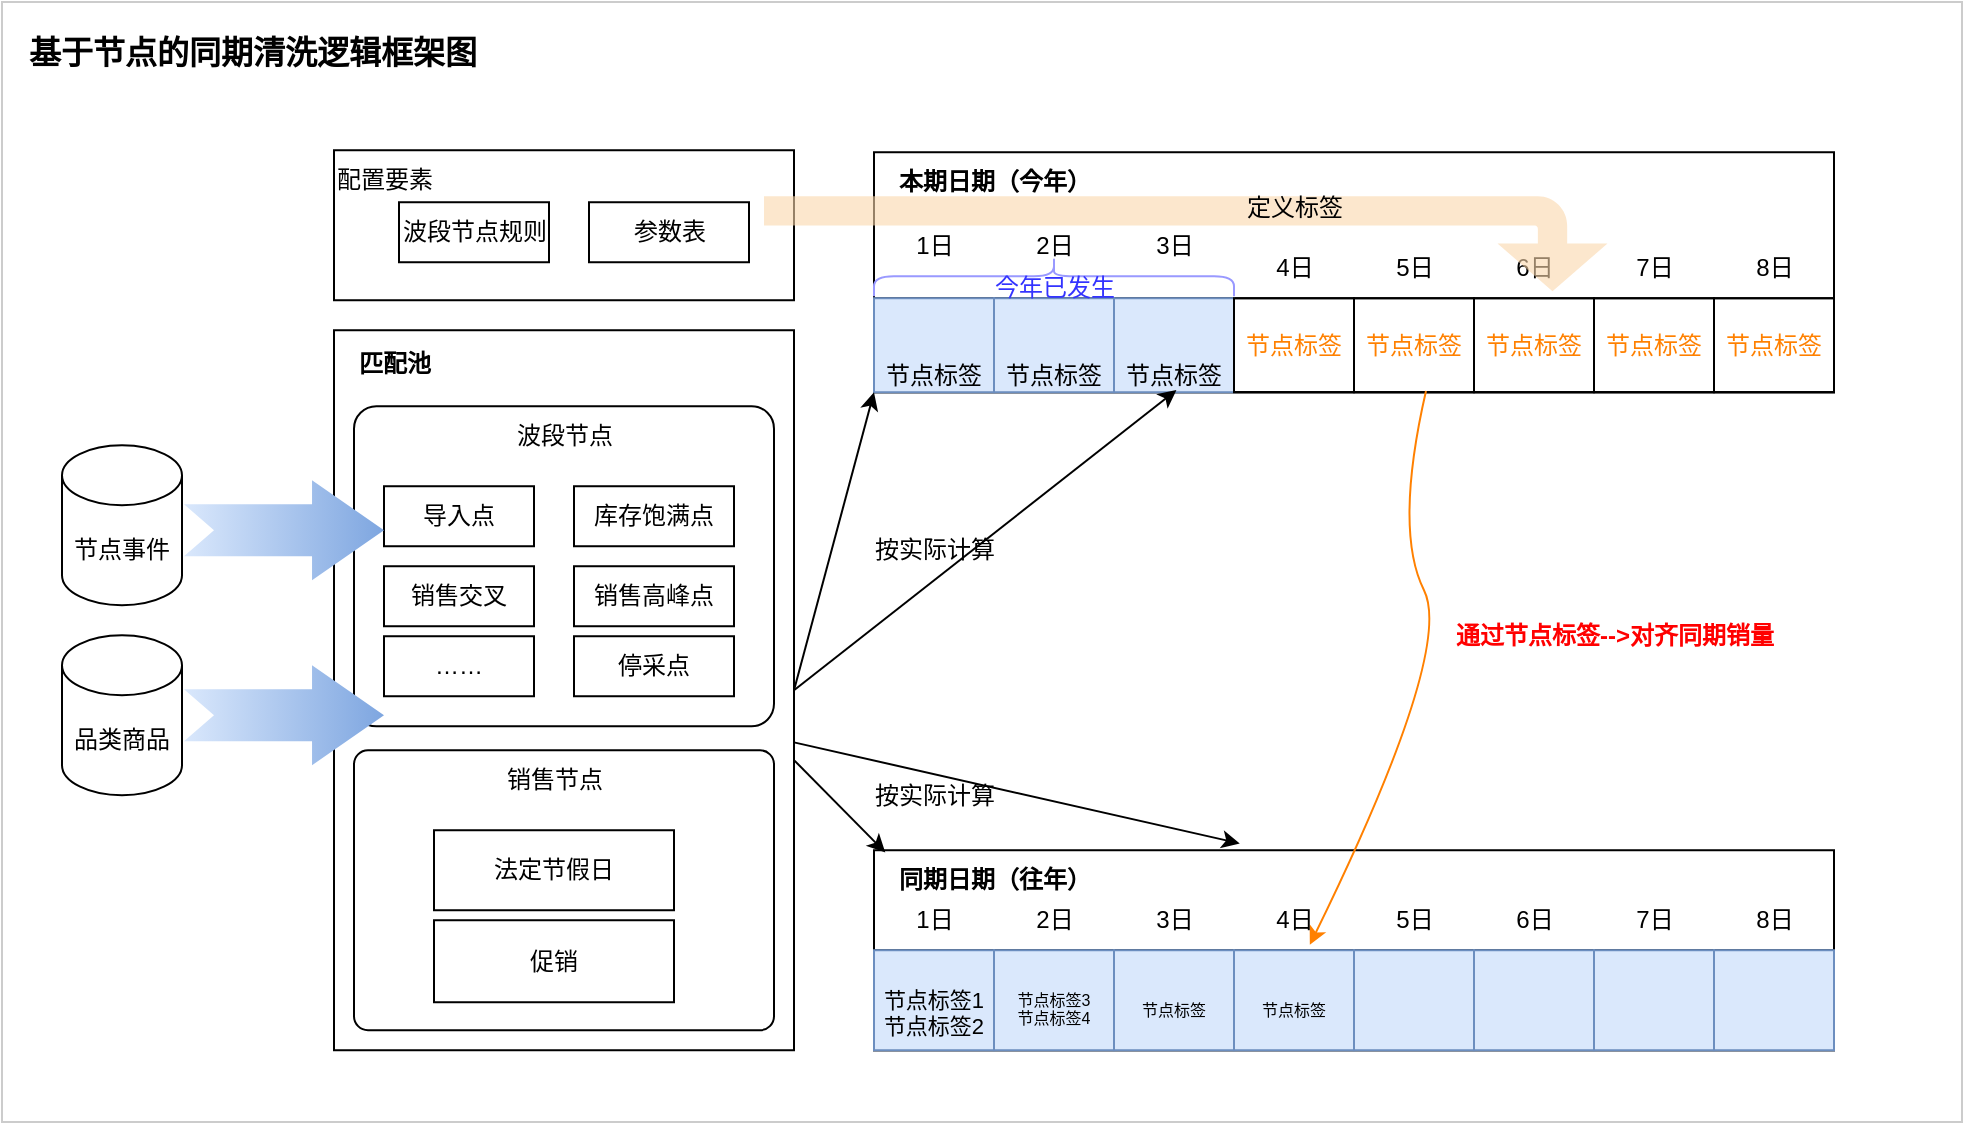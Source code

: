 <mxfile version="21.7.4" type="github">
  <diagram name="第 1 页" id="3W-qNyAslOVX8rs-bLyV">
    <mxGraphModel dx="3268" dy="1428" grid="1" gridSize="10" guides="1" tooltips="1" connect="1" arrows="1" fold="1" page="1" pageScale="1" pageWidth="850" pageHeight="1100" math="0" shadow="0">
      <root>
        <mxCell id="0" />
        <mxCell id="1" parent="0" />
        <mxCell id="cDIWluWBUJS4sIbsqJ_c-129" value="" style="rounded=0;whiteSpace=wrap;html=1;strokeColor=#CCCCCC;" vertex="1" parent="1">
          <mxGeometry x="-850" y="10" width="980" height="560" as="geometry" />
        </mxCell>
        <mxCell id="cDIWluWBUJS4sIbsqJ_c-130" value="" style="rounded=0;whiteSpace=wrap;html=1;" vertex="1" parent="1">
          <mxGeometry x="-684" y="174.12" width="230" height="360" as="geometry" />
        </mxCell>
        <mxCell id="cDIWluWBUJS4sIbsqJ_c-131" value="" style="rounded=1;whiteSpace=wrap;html=1;fillColor=none;arcSize=5;" vertex="1" parent="1">
          <mxGeometry x="-674" y="384.12" width="210" height="140" as="geometry" />
        </mxCell>
        <mxCell id="cDIWluWBUJS4sIbsqJ_c-132" value="销售节点" style="text;html=1;align=center;verticalAlign=middle;resizable=0;points=[];autosize=1;strokeColor=none;fillColor=none;" vertex="1" parent="1">
          <mxGeometry x="-609" y="384.12" width="70" height="30" as="geometry" />
        </mxCell>
        <mxCell id="cDIWluWBUJS4sIbsqJ_c-133" value="法定节假日" style="rounded=0;whiteSpace=wrap;html=1;fillColor=none;" vertex="1" parent="1">
          <mxGeometry x="-634" y="424.12" width="120" height="40" as="geometry" />
        </mxCell>
        <mxCell id="cDIWluWBUJS4sIbsqJ_c-134" value="促销" style="rounded=0;whiteSpace=wrap;html=1;fillColor=none;" vertex="1" parent="1">
          <mxGeometry x="-634" y="469.12" width="120" height="41" as="geometry" />
        </mxCell>
        <mxCell id="cDIWluWBUJS4sIbsqJ_c-135" value="" style="rounded=1;whiteSpace=wrap;html=1;arcSize=7;" vertex="1" parent="1">
          <mxGeometry x="-674" y="212.12" width="210" height="160" as="geometry" />
        </mxCell>
        <mxCell id="cDIWluWBUJS4sIbsqJ_c-136" value="导入点" style="rounded=0;whiteSpace=wrap;html=1;" vertex="1" parent="1">
          <mxGeometry x="-659" y="252.12" width="75" height="30" as="geometry" />
        </mxCell>
        <mxCell id="cDIWluWBUJS4sIbsqJ_c-137" value="销售交叉" style="rounded=0;whiteSpace=wrap;html=1;" vertex="1" parent="1">
          <mxGeometry x="-659" y="292.12" width="75" height="30" as="geometry" />
        </mxCell>
        <mxCell id="cDIWluWBUJS4sIbsqJ_c-138" value="库存饱满点" style="rounded=0;whiteSpace=wrap;html=1;" vertex="1" parent="1">
          <mxGeometry x="-564" y="252.12" width="80" height="30" as="geometry" />
        </mxCell>
        <mxCell id="cDIWluWBUJS4sIbsqJ_c-139" value="销售高峰点" style="rounded=0;whiteSpace=wrap;html=1;" vertex="1" parent="1">
          <mxGeometry x="-564" y="292.12" width="80" height="30" as="geometry" />
        </mxCell>
        <mxCell id="cDIWluWBUJS4sIbsqJ_c-140" value="停采点" style="rounded=0;whiteSpace=wrap;html=1;" vertex="1" parent="1">
          <mxGeometry x="-564" y="327.12" width="80" height="30" as="geometry" />
        </mxCell>
        <mxCell id="cDIWluWBUJS4sIbsqJ_c-141" value="波段节点" style="text;html=1;align=center;verticalAlign=middle;resizable=0;points=[];autosize=1;strokeColor=none;fillColor=none;" vertex="1" parent="1">
          <mxGeometry x="-604" y="212.12" width="70" height="30" as="geometry" />
        </mxCell>
        <mxCell id="cDIWluWBUJS4sIbsqJ_c-142" value="……" style="rounded=0;whiteSpace=wrap;html=1;" vertex="1" parent="1">
          <mxGeometry x="-659" y="327.12" width="75" height="30" as="geometry" />
        </mxCell>
        <mxCell id="cDIWluWBUJS4sIbsqJ_c-143" value="匹配池" style="text;html=1;align=center;verticalAlign=middle;resizable=0;points=[];autosize=1;strokeColor=none;fillColor=none;fontStyle=1" vertex="1" parent="1">
          <mxGeometry x="-684" y="176.12" width="60" height="30" as="geometry" />
        </mxCell>
        <mxCell id="cDIWluWBUJS4sIbsqJ_c-144" value="" style="rounded=0;whiteSpace=wrap;html=1;" vertex="1" parent="1">
          <mxGeometry x="-414" y="434.12" width="480" height="100" as="geometry" />
        </mxCell>
        <mxCell id="cDIWluWBUJS4sIbsqJ_c-145" value="同期日期（往年）" style="text;html=1;align=center;verticalAlign=middle;resizable=0;points=[];autosize=1;strokeColor=none;fillColor=none;fontStyle=1" vertex="1" parent="1">
          <mxGeometry x="-414" y="434.12" width="120" height="30" as="geometry" />
        </mxCell>
        <mxCell id="cDIWluWBUJS4sIbsqJ_c-146" value="" style="childLayout=tableLayout;recursiveResize=0;shadow=0;fillColor=none;" vertex="1" parent="1">
          <mxGeometry x="-414" y="484.12" width="480" height="50" as="geometry" />
        </mxCell>
        <mxCell id="cDIWluWBUJS4sIbsqJ_c-147" value="" style="shape=tableRow;horizontal=0;startSize=0;swimlaneHead=0;swimlaneBody=0;top=0;left=0;bottom=0;right=0;dropTarget=0;collapsible=0;recursiveResize=0;expand=0;fontStyle=0;fillColor=none;strokeColor=inherit;" vertex="1" parent="cDIWluWBUJS4sIbsqJ_c-146">
          <mxGeometry width="480" height="50" as="geometry" />
        </mxCell>
        <mxCell id="cDIWluWBUJS4sIbsqJ_c-148" value="&lt;font style=&quot;font-size: 11px;&quot;&gt;&lt;br style=&quot;font-size: 11px;&quot;&gt;节点标签1&lt;br style=&quot;font-size: 11px;&quot;&gt;节点标签2&lt;/font&gt;" style="connectable=0;recursiveResize=0;strokeColor=#6c8ebf;fillColor=#dae8fc;align=center;whiteSpace=wrap;html=1;fontSize=8;" vertex="1" parent="cDIWluWBUJS4sIbsqJ_c-147">
          <mxGeometry width="60" height="50" as="geometry">
            <mxRectangle width="60" height="50" as="alternateBounds" />
          </mxGeometry>
        </mxCell>
        <mxCell id="cDIWluWBUJS4sIbsqJ_c-149" value="&lt;br style=&quot;border-color: var(--border-color); font-size: 8px;&quot;&gt;节点标签3&lt;br style=&quot;font-size: 8px;&quot;&gt;节点标签4" style="connectable=0;recursiveResize=0;strokeColor=#6c8ebf;fillColor=#dae8fc;align=center;whiteSpace=wrap;html=1;fontSize=8;" vertex="1" parent="cDIWluWBUJS4sIbsqJ_c-147">
          <mxGeometry x="60" width="60" height="50" as="geometry">
            <mxRectangle width="60" height="50" as="alternateBounds" />
          </mxGeometry>
        </mxCell>
        <mxCell id="cDIWluWBUJS4sIbsqJ_c-150" value="&lt;br style=&quot;border-color: var(--border-color); font-size: 8px;&quot;&gt;节点标签" style="connectable=0;recursiveResize=0;strokeColor=#6c8ebf;fillColor=#dae8fc;align=center;whiteSpace=wrap;html=1;fontSize=8;" vertex="1" parent="cDIWluWBUJS4sIbsqJ_c-147">
          <mxGeometry x="120" width="60" height="50" as="geometry">
            <mxRectangle width="60" height="50" as="alternateBounds" />
          </mxGeometry>
        </mxCell>
        <mxCell id="cDIWluWBUJS4sIbsqJ_c-151" value="&lt;br style=&quot;border-color: var(--border-color); font-size: 8px;&quot;&gt;节点标签" style="connectable=0;recursiveResize=0;strokeColor=#6c8ebf;fillColor=#dae8fc;align=center;whiteSpace=wrap;html=1;fontSize=8;" vertex="1" parent="cDIWluWBUJS4sIbsqJ_c-147">
          <mxGeometry x="180" width="60" height="50" as="geometry">
            <mxRectangle width="60" height="50" as="alternateBounds" />
          </mxGeometry>
        </mxCell>
        <mxCell id="cDIWluWBUJS4sIbsqJ_c-152" style="connectable=0;recursiveResize=0;strokeColor=#6c8ebf;fillColor=#dae8fc;align=center;whiteSpace=wrap;html=1;" vertex="1" parent="cDIWluWBUJS4sIbsqJ_c-147">
          <mxGeometry x="240" width="60" height="50" as="geometry">
            <mxRectangle width="60" height="50" as="alternateBounds" />
          </mxGeometry>
        </mxCell>
        <mxCell id="cDIWluWBUJS4sIbsqJ_c-153" style="connectable=0;recursiveResize=0;strokeColor=#6c8ebf;fillColor=#dae8fc;align=center;whiteSpace=wrap;html=1;" vertex="1" parent="cDIWluWBUJS4sIbsqJ_c-147">
          <mxGeometry x="300" width="60" height="50" as="geometry">
            <mxRectangle width="60" height="50" as="alternateBounds" />
          </mxGeometry>
        </mxCell>
        <mxCell id="cDIWluWBUJS4sIbsqJ_c-154" style="connectable=0;recursiveResize=0;strokeColor=#6c8ebf;fillColor=#dae8fc;align=center;whiteSpace=wrap;html=1;" vertex="1" parent="cDIWluWBUJS4sIbsqJ_c-147">
          <mxGeometry x="360" width="60" height="50" as="geometry">
            <mxRectangle width="60" height="50" as="alternateBounds" />
          </mxGeometry>
        </mxCell>
        <mxCell id="cDIWluWBUJS4sIbsqJ_c-155" style="connectable=0;recursiveResize=0;strokeColor=#6c8ebf;fillColor=#dae8fc;align=center;whiteSpace=wrap;html=1;" vertex="1" parent="cDIWluWBUJS4sIbsqJ_c-147">
          <mxGeometry x="420" width="60" height="50" as="geometry">
            <mxRectangle width="60" height="50" as="alternateBounds" />
          </mxGeometry>
        </mxCell>
        <mxCell id="cDIWluWBUJS4sIbsqJ_c-156" value="" style="rounded=0;whiteSpace=wrap;html=1;" vertex="1" parent="1">
          <mxGeometry x="-414" y="85.12" width="480" height="120" as="geometry" />
        </mxCell>
        <mxCell id="cDIWluWBUJS4sIbsqJ_c-157" value="本期日期（今年）" style="text;html=1;align=center;verticalAlign=middle;resizable=0;points=[];autosize=1;strokeColor=none;fillColor=none;fontStyle=1" vertex="1" parent="1">
          <mxGeometry x="-414" y="85.12" width="120" height="30" as="geometry" />
        </mxCell>
        <mxCell id="cDIWluWBUJS4sIbsqJ_c-158" value="" style="childLayout=tableLayout;recursiveResize=0;shadow=0;fillColor=none;" vertex="1" parent="1">
          <mxGeometry x="-414" y="158.12" width="480" height="47" as="geometry" />
        </mxCell>
        <mxCell id="cDIWluWBUJS4sIbsqJ_c-159" value="" style="shape=tableRow;horizontal=0;startSize=0;swimlaneHead=0;swimlaneBody=0;top=0;left=0;bottom=0;right=0;dropTarget=0;collapsible=0;recursiveResize=0;expand=0;fontStyle=0;fillColor=none;strokeColor=inherit;" vertex="1" parent="cDIWluWBUJS4sIbsqJ_c-158">
          <mxGeometry width="480" height="47" as="geometry" />
        </mxCell>
        <mxCell id="cDIWluWBUJS4sIbsqJ_c-160" value="&lt;br style=&quot;border-color: var(--border-color);&quot;&gt;&lt;br style=&quot;border-color: var(--border-color);&quot;&gt;节点标签" style="connectable=0;recursiveResize=0;strokeColor=#6c8ebf;fillColor=#dae8fc;align=center;whiteSpace=wrap;html=1;" vertex="1" parent="cDIWluWBUJS4sIbsqJ_c-159">
          <mxGeometry width="60" height="47" as="geometry">
            <mxRectangle width="60" height="47" as="alternateBounds" />
          </mxGeometry>
        </mxCell>
        <mxCell id="cDIWluWBUJS4sIbsqJ_c-161" value="&lt;br style=&quot;border-color: var(--border-color);&quot;&gt;&lt;br style=&quot;border-color: var(--border-color);&quot;&gt;节点标签" style="connectable=0;recursiveResize=0;strokeColor=#6c8ebf;fillColor=#dae8fc;align=center;whiteSpace=wrap;html=1;" vertex="1" parent="cDIWluWBUJS4sIbsqJ_c-159">
          <mxGeometry x="60" width="60" height="47" as="geometry">
            <mxRectangle width="60" height="47" as="alternateBounds" />
          </mxGeometry>
        </mxCell>
        <mxCell id="cDIWluWBUJS4sIbsqJ_c-162" value="&lt;br style=&quot;border-color: var(--border-color);&quot;&gt;&lt;br style=&quot;border-color: var(--border-color);&quot;&gt;节点标签" style="connectable=0;recursiveResize=0;strokeColor=#6c8ebf;fillColor=#dae8fc;align=center;whiteSpace=wrap;html=1;" vertex="1" parent="cDIWluWBUJS4sIbsqJ_c-159">
          <mxGeometry x="120" width="60" height="47" as="geometry">
            <mxRectangle width="60" height="47" as="alternateBounds" />
          </mxGeometry>
        </mxCell>
        <mxCell id="cDIWluWBUJS4sIbsqJ_c-163" value="&lt;font color=&quot;#ff8000&quot;&gt;节点标签&lt;/font&gt;" style="connectable=0;recursiveResize=0;strokeColor=inherit;fillColor=none;align=center;whiteSpace=wrap;html=1;" vertex="1" parent="cDIWluWBUJS4sIbsqJ_c-159">
          <mxGeometry x="180" width="60" height="47" as="geometry">
            <mxRectangle width="60" height="47" as="alternateBounds" />
          </mxGeometry>
        </mxCell>
        <mxCell id="cDIWluWBUJS4sIbsqJ_c-164" value="&lt;font color=&quot;#ff8000&quot;&gt;节点标签&lt;/font&gt;" style="connectable=0;recursiveResize=0;strokeColor=inherit;fillColor=none;align=center;whiteSpace=wrap;html=1;" vertex="1" parent="cDIWluWBUJS4sIbsqJ_c-159">
          <mxGeometry x="240" width="60" height="47" as="geometry">
            <mxRectangle width="60" height="47" as="alternateBounds" />
          </mxGeometry>
        </mxCell>
        <mxCell id="cDIWluWBUJS4sIbsqJ_c-165" value="&lt;font color=&quot;#ff8000&quot;&gt;节点标签&lt;/font&gt;" style="connectable=0;recursiveResize=0;strokeColor=inherit;fillColor=none;align=center;whiteSpace=wrap;html=1;" vertex="1" parent="cDIWluWBUJS4sIbsqJ_c-159">
          <mxGeometry x="300" width="60" height="47" as="geometry">
            <mxRectangle width="60" height="47" as="alternateBounds" />
          </mxGeometry>
        </mxCell>
        <mxCell id="cDIWluWBUJS4sIbsqJ_c-166" value="&lt;font color=&quot;#ff8000&quot;&gt;节点标签&lt;/font&gt;" style="connectable=0;recursiveResize=0;strokeColor=inherit;fillColor=none;align=center;whiteSpace=wrap;html=1;" vertex="1" parent="cDIWluWBUJS4sIbsqJ_c-159">
          <mxGeometry x="360" width="60" height="47" as="geometry">
            <mxRectangle width="60" height="47" as="alternateBounds" />
          </mxGeometry>
        </mxCell>
        <mxCell id="cDIWluWBUJS4sIbsqJ_c-167" value="&lt;font color=&quot;#ff8000&quot;&gt;节点标签&lt;/font&gt;" style="connectable=0;recursiveResize=0;strokeColor=inherit;fillColor=none;align=center;whiteSpace=wrap;html=1;" vertex="1" parent="cDIWluWBUJS4sIbsqJ_c-159">
          <mxGeometry x="420" width="60" height="47" as="geometry">
            <mxRectangle width="60" height="47" as="alternateBounds" />
          </mxGeometry>
        </mxCell>
        <mxCell id="cDIWluWBUJS4sIbsqJ_c-168" value="品类商品" style="shape=cylinder3;whiteSpace=wrap;html=1;boundedLbl=1;backgroundOutline=1;size=15;" vertex="1" parent="1">
          <mxGeometry x="-820" y="326.62" width="60" height="80" as="geometry" />
        </mxCell>
        <mxCell id="cDIWluWBUJS4sIbsqJ_c-169" value="节点事件" style="shape=cylinder3;whiteSpace=wrap;html=1;boundedLbl=1;backgroundOutline=1;size=15;" vertex="1" parent="1">
          <mxGeometry x="-820" y="231.62" width="60" height="80" as="geometry" />
        </mxCell>
        <mxCell id="cDIWluWBUJS4sIbsqJ_c-170" value="" style="html=1;shadow=0;dashed=0;align=center;verticalAlign=middle;shape=mxgraph.arrows2.arrow;dy=0.48;dx=35.98;notch=15;fillColor=#dae8fc;gradientColor=#7ea6e0;strokeColor=none;gradientDirection=east;" vertex="1" parent="1">
          <mxGeometry x="-759" y="249.12" width="100" height="50" as="geometry" />
        </mxCell>
        <mxCell id="cDIWluWBUJS4sIbsqJ_c-171" value="" style="html=1;shadow=0;dashed=0;align=center;verticalAlign=middle;shape=mxgraph.arrows2.arrow;dy=0.48;dx=35.98;notch=15;fillColor=#dae8fc;gradientColor=#7ea6e0;strokeColor=none;gradientDirection=east;" vertex="1" parent="1">
          <mxGeometry x="-759" y="341.62" width="100" height="50" as="geometry" />
        </mxCell>
        <mxCell id="cDIWluWBUJS4sIbsqJ_c-172" value="" style="endArrow=classic;html=1;rounded=0;entryX=0.047;entryY=0.037;entryDx=0;entryDy=0;entryPerimeter=0;exitX=1;exitY=0.597;exitDx=0;exitDy=0;exitPerimeter=0;" edge="1" parent="1" source="cDIWluWBUJS4sIbsqJ_c-130" target="cDIWluWBUJS4sIbsqJ_c-145">
          <mxGeometry width="50" height="50" relative="1" as="geometry">
            <mxPoint x="-444" y="364.12" as="sourcePoint" />
            <mxPoint x="-94" y="184.12" as="targetPoint" />
          </mxGeometry>
        </mxCell>
        <mxCell id="cDIWluWBUJS4sIbsqJ_c-173" value="" style="endArrow=classic;html=1;rounded=0;entryX=0.381;entryY=-0.034;entryDx=0;entryDy=0;entryPerimeter=0;" edge="1" parent="1" source="cDIWluWBUJS4sIbsqJ_c-130" target="cDIWluWBUJS4sIbsqJ_c-144">
          <mxGeometry width="50" height="50" relative="1" as="geometry">
            <mxPoint x="-444" y="304.12" as="sourcePoint" />
            <mxPoint x="-324" y="334.12" as="targetPoint" />
          </mxGeometry>
        </mxCell>
        <mxCell id="cDIWluWBUJS4sIbsqJ_c-174" value="" style="curved=1;endArrow=classic;html=1;rounded=0;exitX=0.575;exitY=0.987;exitDx=0;exitDy=0;exitPerimeter=0;entryX=0.454;entryY=-0.054;entryDx=0;entryDy=0;entryPerimeter=0;strokeColor=#FF8000;" edge="1" parent="1" source="cDIWluWBUJS4sIbsqJ_c-159" target="cDIWluWBUJS4sIbsqJ_c-147">
          <mxGeometry width="50" height="50" relative="1" as="geometry">
            <mxPoint x="-4" y="184.12" as="sourcePoint" />
            <mxPoint x="-4" y="314.12" as="targetPoint" />
            <Array as="points">
              <mxPoint x="-154" y="274.12" />
              <mxPoint x="-124" y="334.12" />
            </Array>
          </mxGeometry>
        </mxCell>
        <mxCell id="cDIWluWBUJS4sIbsqJ_c-175" value="通过节点标签--&amp;gt;对齐同期销量" style="text;html=1;align=center;verticalAlign=middle;resizable=0;points=[];autosize=1;strokeColor=none;fillColor=none;fontStyle=1;fontColor=#FF0000;" vertex="1" parent="1">
          <mxGeometry x="-134" y="311.75" width="180" height="30" as="geometry" />
        </mxCell>
        <mxCell id="cDIWluWBUJS4sIbsqJ_c-176" value="1日" style="text;html=1;align=center;verticalAlign=middle;resizable=0;points=[];autosize=1;strokeColor=none;fillColor=none;" vertex="1" parent="1">
          <mxGeometry x="-404" y="117.12" width="40" height="30" as="geometry" />
        </mxCell>
        <mxCell id="cDIWluWBUJS4sIbsqJ_c-177" value="2日" style="text;html=1;align=center;verticalAlign=middle;resizable=0;points=[];autosize=1;strokeColor=none;fillColor=none;" vertex="1" parent="1">
          <mxGeometry x="-344" y="117.12" width="40" height="30" as="geometry" />
        </mxCell>
        <mxCell id="cDIWluWBUJS4sIbsqJ_c-178" value="3日" style="text;html=1;align=center;verticalAlign=middle;resizable=0;points=[];autosize=1;strokeColor=none;fillColor=none;" vertex="1" parent="1">
          <mxGeometry x="-284" y="117.12" width="40" height="30" as="geometry" />
        </mxCell>
        <mxCell id="cDIWluWBUJS4sIbsqJ_c-179" value="4日" style="text;html=1;align=center;verticalAlign=middle;resizable=0;points=[];autosize=1;strokeColor=none;fillColor=none;" vertex="1" parent="1">
          <mxGeometry x="-224" y="128.12" width="40" height="30" as="geometry" />
        </mxCell>
        <mxCell id="cDIWluWBUJS4sIbsqJ_c-180" value="8日" style="text;html=1;align=center;verticalAlign=middle;resizable=0;points=[];autosize=1;strokeColor=none;fillColor=none;" vertex="1" parent="1">
          <mxGeometry x="16" y="128.12" width="40" height="30" as="geometry" />
        </mxCell>
        <mxCell id="cDIWluWBUJS4sIbsqJ_c-181" value="7日" style="text;html=1;align=center;verticalAlign=middle;resizable=0;points=[];autosize=1;strokeColor=none;fillColor=none;" vertex="1" parent="1">
          <mxGeometry x="-44" y="128.12" width="40" height="30" as="geometry" />
        </mxCell>
        <mxCell id="cDIWluWBUJS4sIbsqJ_c-182" value="6日" style="text;html=1;align=center;verticalAlign=middle;resizable=0;points=[];autosize=1;strokeColor=none;fillColor=none;" vertex="1" parent="1">
          <mxGeometry x="-104" y="128.12" width="40" height="30" as="geometry" />
        </mxCell>
        <mxCell id="cDIWluWBUJS4sIbsqJ_c-183" value="5日" style="text;html=1;align=center;verticalAlign=middle;resizable=0;points=[];autosize=1;strokeColor=none;fillColor=none;" vertex="1" parent="1">
          <mxGeometry x="-164" y="128.12" width="40" height="30" as="geometry" />
        </mxCell>
        <mxCell id="cDIWluWBUJS4sIbsqJ_c-184" value="1日" style="text;html=1;align=center;verticalAlign=middle;resizable=0;points=[];autosize=1;strokeColor=none;fillColor=none;" vertex="1" parent="1">
          <mxGeometry x="-404" y="454.12" width="40" height="30" as="geometry" />
        </mxCell>
        <mxCell id="cDIWluWBUJS4sIbsqJ_c-185" value="2日" style="text;html=1;align=center;verticalAlign=middle;resizable=0;points=[];autosize=1;strokeColor=none;fillColor=none;" vertex="1" parent="1">
          <mxGeometry x="-344" y="454.12" width="40" height="30" as="geometry" />
        </mxCell>
        <mxCell id="cDIWluWBUJS4sIbsqJ_c-186" value="3日" style="text;html=1;align=center;verticalAlign=middle;resizable=0;points=[];autosize=1;strokeColor=none;fillColor=none;" vertex="1" parent="1">
          <mxGeometry x="-284" y="454.12" width="40" height="30" as="geometry" />
        </mxCell>
        <mxCell id="cDIWluWBUJS4sIbsqJ_c-187" value="4日" style="text;html=1;align=center;verticalAlign=middle;resizable=0;points=[];autosize=1;strokeColor=none;fillColor=none;" vertex="1" parent="1">
          <mxGeometry x="-224" y="454.12" width="40" height="30" as="geometry" />
        </mxCell>
        <mxCell id="cDIWluWBUJS4sIbsqJ_c-188" value="8日" style="text;html=1;align=center;verticalAlign=middle;resizable=0;points=[];autosize=1;strokeColor=none;fillColor=none;" vertex="1" parent="1">
          <mxGeometry x="16" y="454.12" width="40" height="30" as="geometry" />
        </mxCell>
        <mxCell id="cDIWluWBUJS4sIbsqJ_c-189" value="7日" style="text;html=1;align=center;verticalAlign=middle;resizable=0;points=[];autosize=1;strokeColor=none;fillColor=none;" vertex="1" parent="1">
          <mxGeometry x="-44" y="454.12" width="40" height="30" as="geometry" />
        </mxCell>
        <mxCell id="cDIWluWBUJS4sIbsqJ_c-190" value="6日" style="text;html=1;align=center;verticalAlign=middle;resizable=0;points=[];autosize=1;strokeColor=none;fillColor=none;" vertex="1" parent="1">
          <mxGeometry x="-104" y="454.12" width="40" height="30" as="geometry" />
        </mxCell>
        <mxCell id="cDIWluWBUJS4sIbsqJ_c-191" value="5日" style="text;html=1;align=center;verticalAlign=middle;resizable=0;points=[];autosize=1;strokeColor=none;fillColor=none;" vertex="1" parent="1">
          <mxGeometry x="-164" y="454.12" width="40" height="30" as="geometry" />
        </mxCell>
        <mxCell id="cDIWluWBUJS4sIbsqJ_c-192" value="" style="shape=curlyBracket;whiteSpace=wrap;html=1;rounded=1;flipH=1;labelPosition=right;verticalLabelPosition=middle;align=left;verticalAlign=middle;direction=south;strokeColor=#9999FF;" vertex="1" parent="1">
          <mxGeometry x="-414" y="137.12" width="180" height="20" as="geometry" />
        </mxCell>
        <mxCell id="cDIWluWBUJS4sIbsqJ_c-193" value="今年已发生" style="text;html=1;align=center;verticalAlign=middle;resizable=0;points=[];autosize=1;strokeColor=none;fillColor=none;fontColor=#3333FF;" vertex="1" parent="1">
          <mxGeometry x="-364" y="138.12" width="80" height="30" as="geometry" />
        </mxCell>
        <mxCell id="cDIWluWBUJS4sIbsqJ_c-194" value="" style="endArrow=classic;html=1;rounded=0;entryX=0;entryY=1;entryDx=0;entryDy=0;" edge="1" parent="1" target="cDIWluWBUJS4sIbsqJ_c-158">
          <mxGeometry width="50" height="50" relative="1" as="geometry">
            <mxPoint x="-454" y="354.12" as="sourcePoint" />
            <mxPoint x="-404" y="304.12" as="targetPoint" />
          </mxGeometry>
        </mxCell>
        <mxCell id="cDIWluWBUJS4sIbsqJ_c-195" value="" style="endArrow=classic;html=1;rounded=0;entryX=0.315;entryY=0.977;entryDx=0;entryDy=0;entryPerimeter=0;" edge="1" parent="1" target="cDIWluWBUJS4sIbsqJ_c-158">
          <mxGeometry width="50" height="50" relative="1" as="geometry">
            <mxPoint x="-454" y="354.12" as="sourcePoint" />
            <mxPoint x="-404" y="234.12" as="targetPoint" />
          </mxGeometry>
        </mxCell>
        <mxCell id="cDIWluWBUJS4sIbsqJ_c-196" value="按实际计算" style="text;html=1;align=center;verticalAlign=middle;resizable=0;points=[];autosize=1;strokeColor=none;fillColor=none;" vertex="1" parent="1">
          <mxGeometry x="-424" y="391.62" width="80" height="30" as="geometry" />
        </mxCell>
        <mxCell id="cDIWluWBUJS4sIbsqJ_c-197" value="按实际计算" style="text;html=1;align=center;verticalAlign=middle;resizable=0;points=[];autosize=1;strokeColor=none;fillColor=none;" vertex="1" parent="1">
          <mxGeometry x="-424" y="269.12" width="80" height="30" as="geometry" />
        </mxCell>
        <mxCell id="cDIWluWBUJS4sIbsqJ_c-198" value="" style="rounded=0;whiteSpace=wrap;html=1;" vertex="1" parent="1">
          <mxGeometry x="-684" y="84.12" width="230" height="75" as="geometry" />
        </mxCell>
        <mxCell id="cDIWluWBUJS4sIbsqJ_c-199" value="波段节点规则" style="rounded=0;whiteSpace=wrap;html=1;" vertex="1" parent="1">
          <mxGeometry x="-651.5" y="110.12" width="75" height="30" as="geometry" />
        </mxCell>
        <mxCell id="cDIWluWBUJS4sIbsqJ_c-200" value="参数表" style="rounded=0;whiteSpace=wrap;html=1;" vertex="1" parent="1">
          <mxGeometry x="-556.5" y="110.12" width="80" height="30" as="geometry" />
        </mxCell>
        <mxCell id="cDIWluWBUJS4sIbsqJ_c-201" value="配置要素" style="text;html=1;align=center;verticalAlign=middle;resizable=0;points=[];autosize=1;strokeColor=none;fillColor=none;" vertex="1" parent="1">
          <mxGeometry x="-694" y="84.12" width="70" height="30" as="geometry" />
        </mxCell>
        <mxCell id="cDIWluWBUJS4sIbsqJ_c-202" value="" style="html=1;shadow=0;dashed=0;align=center;verticalAlign=middle;shape=mxgraph.arrows2.bendArrow;dy=7.33;dx=23.88;notch=0;arrowHead=55;rounded=1;rotation=90;fillColor=#fad7ac;strokeColor=none;opacity=60;" vertex="1" parent="1">
          <mxGeometry x="-281.87" y="-80" width="47.5" height="421.75" as="geometry" />
        </mxCell>
        <mxCell id="cDIWluWBUJS4sIbsqJ_c-203" value="定义标签" style="text;html=1;align=center;verticalAlign=middle;resizable=0;points=[];autosize=1;strokeColor=none;fillColor=none;" vertex="1" parent="1">
          <mxGeometry x="-239" y="98.12" width="70" height="30" as="geometry" />
        </mxCell>
        <mxCell id="cDIWluWBUJS4sIbsqJ_c-204" value="基于节点的同期清洗逻辑框架图" style="text;html=1;align=center;verticalAlign=middle;resizable=0;points=[];autosize=1;strokeColor=none;fillColor=none;fontStyle=1;fontSize=16;" vertex="1" parent="1">
          <mxGeometry x="-850" y="20" width="250" height="30" as="geometry" />
        </mxCell>
      </root>
    </mxGraphModel>
  </diagram>
</mxfile>
